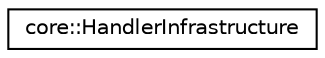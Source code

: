 digraph "Graphical Class Hierarchy"
{
 // LATEX_PDF_SIZE
  edge [fontname="Helvetica",fontsize="10",labelfontname="Helvetica",labelfontsize="10"];
  node [fontname="Helvetica",fontsize="10",shape=record];
  rankdir="LR";
  Node0 [label="core::HandlerInfrastructure",height=0.2,width=0.4,color="black", fillcolor="white", style="filled",URL="$structcore_1_1HandlerInfrastructure.html",tooltip=" "];
}
